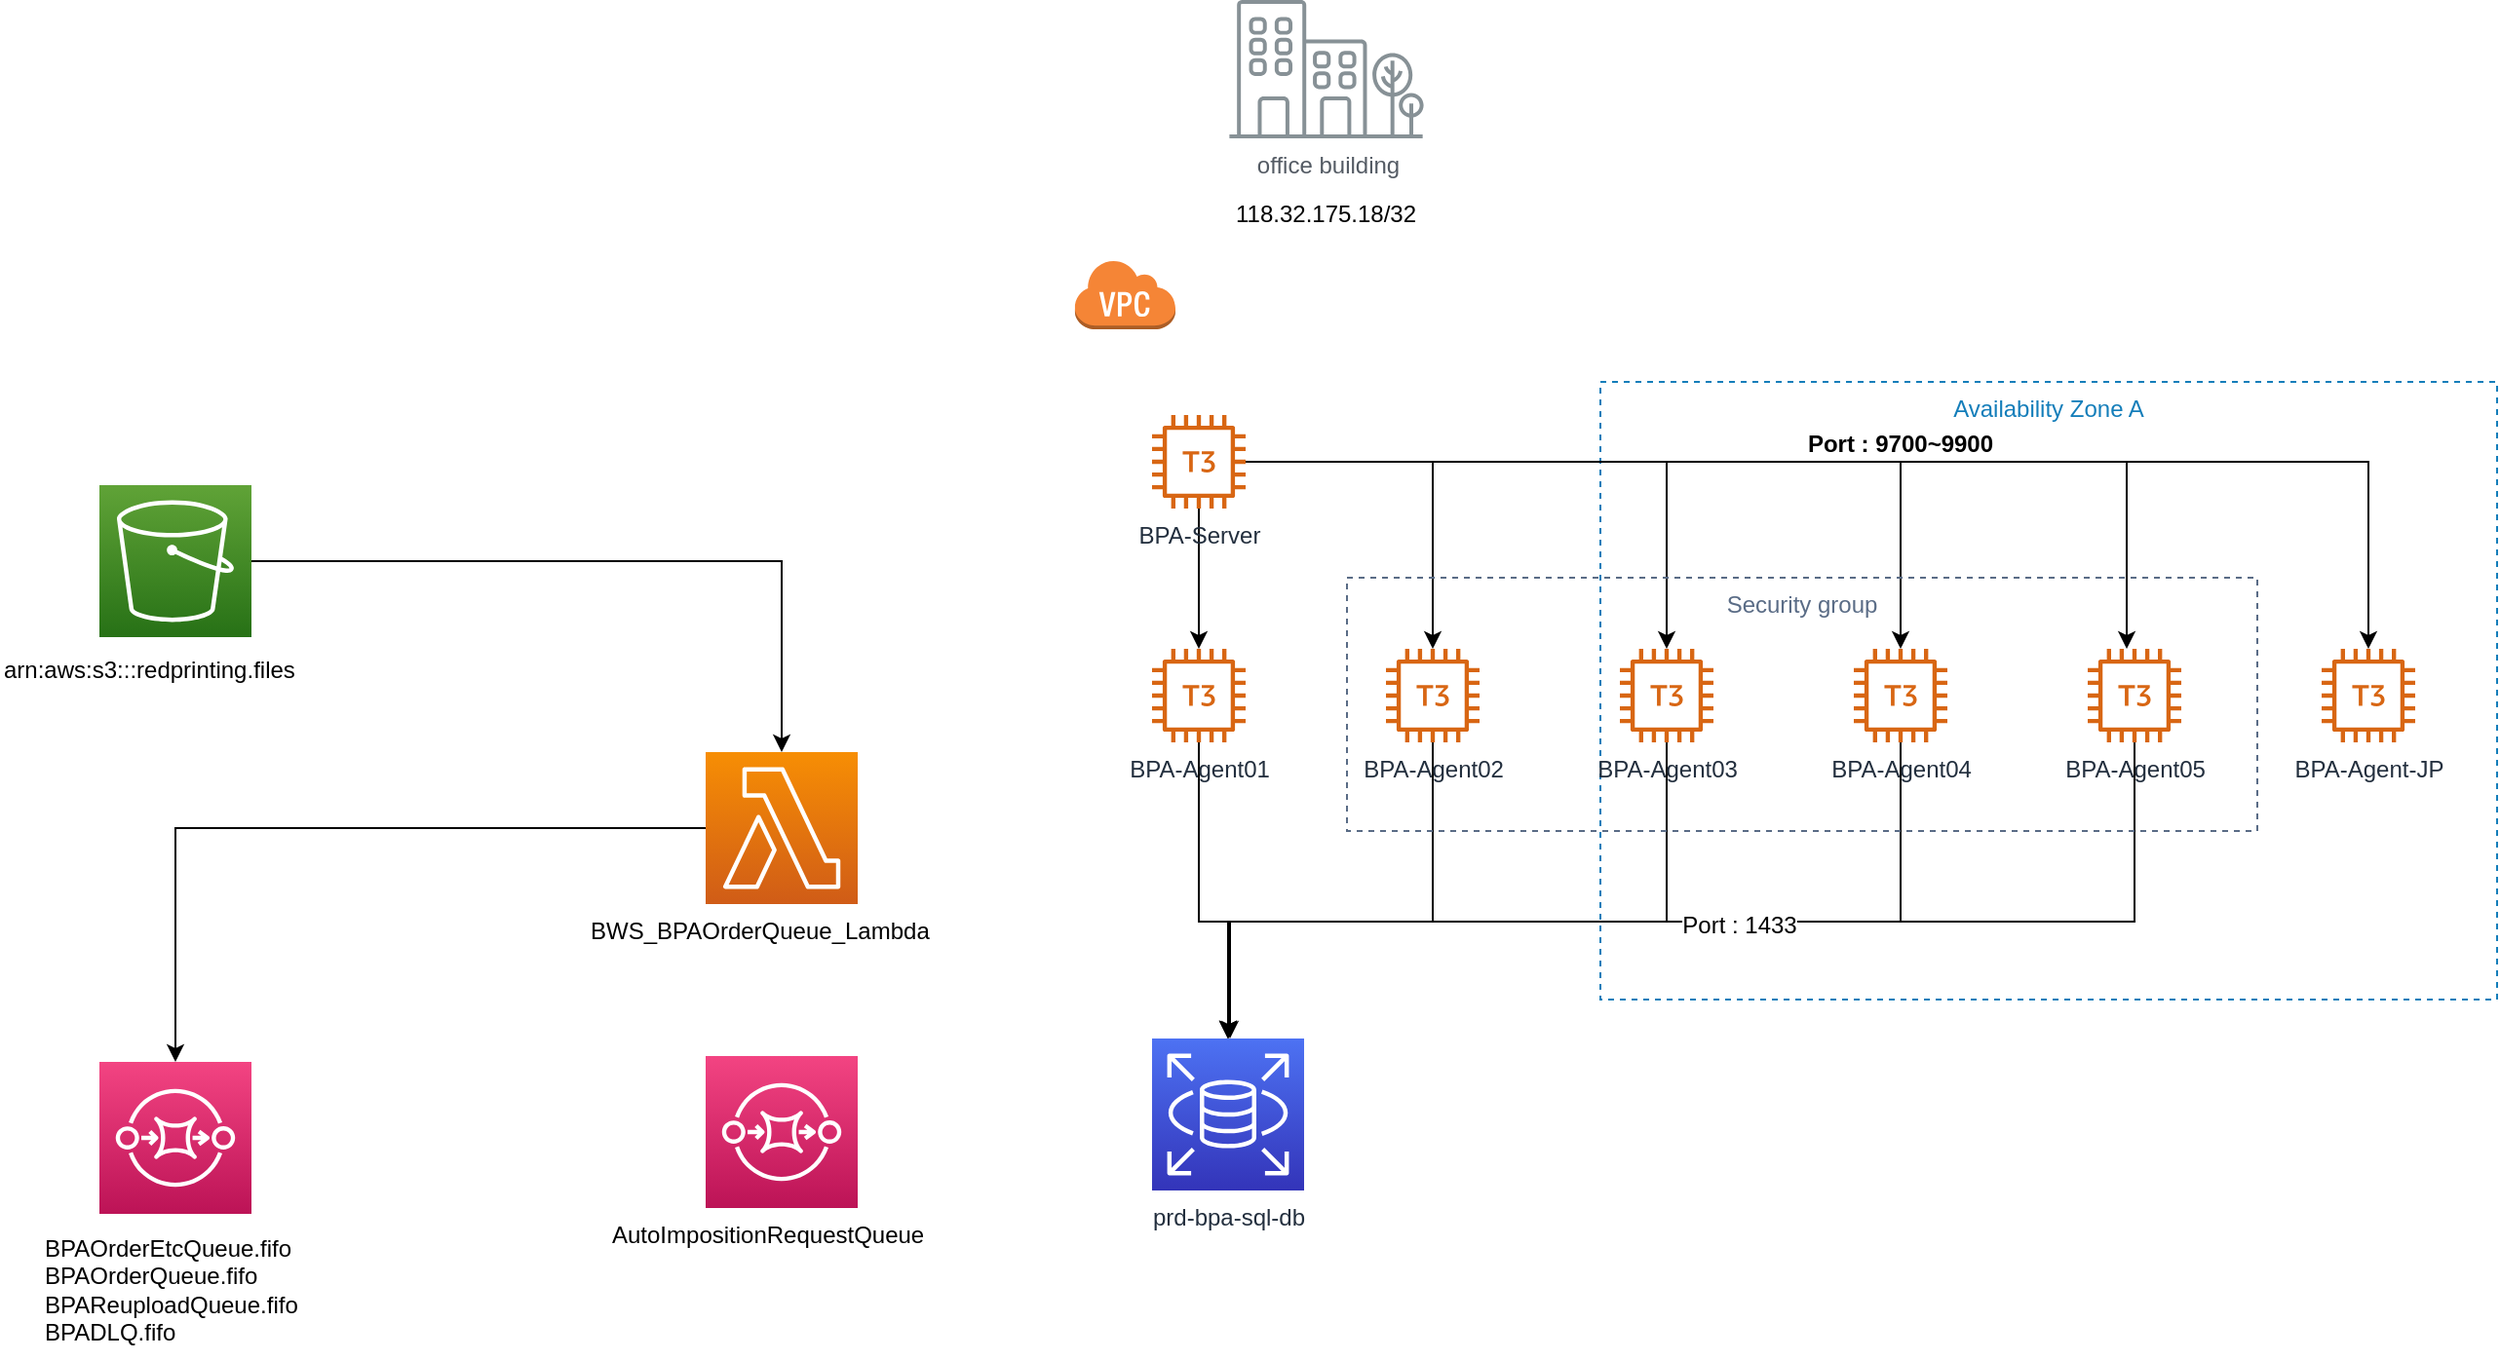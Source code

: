 <mxfile version="10.8.0" type="github"><diagram id="YK1lgMPe6i6BMLwdAHBZ" name="Page-1"><mxGraphModel dx="2691" dy="789" grid="1" gridSize="10" guides="1" tooltips="1" connect="1" arrows="1" fold="1" page="1" pageScale="1" pageWidth="1169" pageHeight="827" math="0" shadow="0"><root><mxCell id="0"/><mxCell id="1" parent="0"/><mxCell id="lW7qOT_dI7OeyImaRsLP-51" value="Availability Zone A" style="fillColor=none;strokeColor=#147EBA;dashed=1;verticalAlign=top;fontStyle=0;fontColor=#147EBA;labelBackgroundColor=none;" parent="1" vertex="1"><mxGeometry x="550" y="223" width="460" height="317" as="geometry"/></mxCell><mxCell id="lW7qOT_dI7OeyImaRsLP-13" value="" style="dashed=0;html=1;shape=mxgraph.aws3.virtual_private_cloud;fillColor=#F58536;gradientColor=none;dashed=0;" parent="1" vertex="1"><mxGeometry x="280" y="160" width="52" height="36" as="geometry"/></mxCell><mxCell id="lW7qOT_dI7OeyImaRsLP-39" style="edgeStyle=orthogonalEdgeStyle;rounded=0;orthogonalLoop=1;jettySize=auto;html=0;fontSize=12;" parent="1" source="lW7qOT_dI7OeyImaRsLP-25" target="lW7qOT_dI7OeyImaRsLP-38" edge="1"><mxGeometry relative="1" as="geometry"><Array as="points"><mxPoint x="344" y="500"/><mxPoint x="359" y="500"/></Array></mxGeometry></mxCell><mxCell id="lW7qOT_dI7OeyImaRsLP-25" value="BPA-Agent01" style="outlineConnect=0;fontColor=#232F3E;gradientColor=none;fillColor=#D86613;strokeColor=none;dashed=0;verticalLabelPosition=bottom;verticalAlign=top;align=center;html=1;fontSize=12;fontStyle=0;aspect=fixed;pointerEvents=1;shape=mxgraph.aws4.t3_instance;labelBackgroundColor=none;" parent="1" vertex="1"><mxGeometry x="320" y="360" width="48" height="48" as="geometry"/></mxCell><mxCell id="lW7qOT_dI7OeyImaRsLP-32" style="edgeStyle=orthogonalEdgeStyle;rounded=0;orthogonalLoop=1;jettySize=auto;html=0;" parent="1" source="lW7qOT_dI7OeyImaRsLP-26" target="lW7qOT_dI7OeyImaRsLP-25" edge="1"><mxGeometry relative="1" as="geometry"/></mxCell><mxCell id="lW7qOT_dI7OeyImaRsLP-33" style="edgeStyle=orthogonalEdgeStyle;rounded=0;orthogonalLoop=1;jettySize=auto;html=0;" parent="1" source="lW7qOT_dI7OeyImaRsLP-26" target="lW7qOT_dI7OeyImaRsLP-27" edge="1"><mxGeometry relative="1" as="geometry"/></mxCell><mxCell id="lW7qOT_dI7OeyImaRsLP-34" style="edgeStyle=orthogonalEdgeStyle;rounded=0;orthogonalLoop=1;jettySize=auto;html=0;" parent="1" source="lW7qOT_dI7OeyImaRsLP-26" target="lW7qOT_dI7OeyImaRsLP-28" edge="1"><mxGeometry relative="1" as="geometry"/></mxCell><mxCell id="lW7qOT_dI7OeyImaRsLP-35" style="edgeStyle=orthogonalEdgeStyle;rounded=0;orthogonalLoop=1;jettySize=auto;html=0;" parent="1" source="lW7qOT_dI7OeyImaRsLP-26" target="lW7qOT_dI7OeyImaRsLP-29" edge="1"><mxGeometry relative="1" as="geometry"/></mxCell><mxCell id="lW7qOT_dI7OeyImaRsLP-36" style="edgeStyle=orthogonalEdgeStyle;rounded=0;orthogonalLoop=1;jettySize=auto;html=0;entryX=0.417;entryY=0;entryDx=0;entryDy=0;entryPerimeter=0;" parent="1" source="lW7qOT_dI7OeyImaRsLP-26" target="lW7qOT_dI7OeyImaRsLP-30" edge="1"><mxGeometry relative="1" as="geometry"/></mxCell><mxCell id="lW7qOT_dI7OeyImaRsLP-37" value="Port : 9700~9900" style="edgeStyle=orthogonalEdgeStyle;rounded=0;orthogonalLoop=1;jettySize=auto;html=0;labelBorderColor=none;fontStyle=1;fontSize=12;verticalAlign=bottom;" parent="1" source="lW7qOT_dI7OeyImaRsLP-26" target="lW7qOT_dI7OeyImaRsLP-31" edge="1"><mxGeometry relative="1" as="geometry"/></mxCell><mxCell id="lW7qOT_dI7OeyImaRsLP-26" value="BPA-Server" style="outlineConnect=0;fontColor=#232F3E;gradientColor=none;fillColor=#D86613;strokeColor=none;dashed=0;verticalLabelPosition=bottom;verticalAlign=top;align=center;html=1;fontSize=12;fontStyle=0;aspect=fixed;pointerEvents=1;shape=mxgraph.aws4.t3_instance;labelBackgroundColor=none;" parent="1" vertex="1"><mxGeometry x="320" y="240" width="48" height="48" as="geometry"/></mxCell><mxCell id="lW7qOT_dI7OeyImaRsLP-40" style="edgeStyle=orthogonalEdgeStyle;rounded=0;orthogonalLoop=1;jettySize=auto;html=0;fontSize=12;" parent="1" source="lW7qOT_dI7OeyImaRsLP-27" target="lW7qOT_dI7OeyImaRsLP-38" edge="1"><mxGeometry relative="1" as="geometry"><Array as="points"><mxPoint x="464" y="500"/><mxPoint x="359" y="500"/></Array></mxGeometry></mxCell><mxCell id="lW7qOT_dI7OeyImaRsLP-27" value="BPA-Agent02" style="outlineConnect=0;fontColor=#232F3E;gradientColor=none;fillColor=#D86613;strokeColor=none;dashed=0;verticalLabelPosition=bottom;verticalAlign=top;align=center;html=1;fontSize=12;fontStyle=0;aspect=fixed;pointerEvents=1;shape=mxgraph.aws4.t3_instance;labelBackgroundColor=none;" parent="1" vertex="1"><mxGeometry x="440" y="360" width="48" height="48" as="geometry"/></mxCell><mxCell id="lW7qOT_dI7OeyImaRsLP-41" style="edgeStyle=orthogonalEdgeStyle;rounded=0;orthogonalLoop=1;jettySize=auto;html=0;fontSize=12;" parent="1" source="lW7qOT_dI7OeyImaRsLP-28" edge="1"><mxGeometry relative="1" as="geometry"><mxPoint x="360" y="560" as="targetPoint"/><Array as="points"><mxPoint x="584" y="500"/><mxPoint x="360" y="500"/></Array></mxGeometry></mxCell><mxCell id="lW7qOT_dI7OeyImaRsLP-28" value="BPA-Agent03" style="outlineConnect=0;fontColor=#232F3E;gradientColor=none;fillColor=#D86613;strokeColor=none;dashed=0;verticalLabelPosition=bottom;verticalAlign=top;align=center;html=1;fontSize=12;fontStyle=0;aspect=fixed;pointerEvents=1;shape=mxgraph.aws4.t3_instance;labelBackgroundColor=none;" parent="1" vertex="1"><mxGeometry x="560" y="360" width="48" height="48" as="geometry"/></mxCell><mxCell id="lW7qOT_dI7OeyImaRsLP-42" style="edgeStyle=orthogonalEdgeStyle;rounded=0;orthogonalLoop=1;jettySize=auto;html=0;fontSize=12;" parent="1" source="lW7qOT_dI7OeyImaRsLP-29" target="lW7qOT_dI7OeyImaRsLP-38" edge="1"><mxGeometry relative="1" as="geometry"><Array as="points"><mxPoint x="704" y="500"/><mxPoint x="359" y="500"/></Array></mxGeometry></mxCell><mxCell id="lW7qOT_dI7OeyImaRsLP-29" value="BPA-Agent04" style="outlineConnect=0;fontColor=#232F3E;gradientColor=none;fillColor=#D86613;strokeColor=none;dashed=0;verticalLabelPosition=bottom;verticalAlign=top;align=center;html=1;fontSize=12;fontStyle=0;aspect=fixed;pointerEvents=1;shape=mxgraph.aws4.t3_instance;labelBackgroundColor=none;" parent="1" vertex="1"><mxGeometry x="680" y="360" width="48" height="48" as="geometry"/></mxCell><mxCell id="lW7qOT_dI7OeyImaRsLP-43" style="edgeStyle=orthogonalEdgeStyle;rounded=0;orthogonalLoop=1;jettySize=auto;html=0;fontSize=12;" parent="1" source="lW7qOT_dI7OeyImaRsLP-30" target="lW7qOT_dI7OeyImaRsLP-38" edge="1"><mxGeometry relative="1" as="geometry"><Array as="points"><mxPoint x="824" y="500"/><mxPoint x="359" y="500"/></Array></mxGeometry></mxCell><mxCell id="lW7qOT_dI7OeyImaRsLP-46" value="Port : 1433" style="text;html=1;resizable=0;points=[];align=center;verticalAlign=middle;labelBackgroundColor=#ffffff;fontSize=12;" parent="lW7qOT_dI7OeyImaRsLP-43" vertex="1" connectable="0"><mxGeometry x="-0.043" y="2" relative="1" as="geometry"><mxPoint as="offset"/></mxGeometry></mxCell><mxCell id="lW7qOT_dI7OeyImaRsLP-30" value="BPA-Agent05" style="outlineConnect=0;fontColor=#232F3E;gradientColor=none;fillColor=#D86613;strokeColor=none;dashed=0;verticalLabelPosition=bottom;verticalAlign=top;align=center;html=1;fontSize=12;fontStyle=0;aspect=fixed;pointerEvents=1;shape=mxgraph.aws4.t3_instance;labelBackgroundColor=none;" parent="1" vertex="1"><mxGeometry x="800" y="360" width="48" height="48" as="geometry"/></mxCell><mxCell id="lW7qOT_dI7OeyImaRsLP-31" value="BPA-Agent-JP" style="outlineConnect=0;fontColor=#232F3E;gradientColor=none;fillColor=#D86613;strokeColor=none;dashed=0;verticalLabelPosition=bottom;verticalAlign=top;align=center;html=1;fontSize=12;fontStyle=0;aspect=fixed;pointerEvents=1;shape=mxgraph.aws4.t3_instance;labelBackgroundColor=none;" parent="1" vertex="1"><mxGeometry x="920" y="360" width="48" height="48" as="geometry"/></mxCell><mxCell id="lW7qOT_dI7OeyImaRsLP-38" value="&lt;span&gt;prd-bpa-sql-db&lt;/span&gt;" style="outlineConnect=0;fontColor=#232F3E;gradientColor=#4D72F3;gradientDirection=north;fillColor=#3334B9;strokeColor=#ffffff;dashed=0;verticalLabelPosition=bottom;verticalAlign=top;align=center;html=1;fontSize=12;fontStyle=0;aspect=fixed;shape=mxgraph.aws4.resourceIcon;resIcon=mxgraph.aws4.rds;labelBackgroundColor=none;" parent="1" vertex="1"><mxGeometry x="320" y="560" width="78" height="78" as="geometry"/></mxCell><mxCell id="lW7qOT_dI7OeyImaRsLP-45" value="Security group" style="fillColor=none;strokeColor=#5A6C86;dashed=1;verticalAlign=top;fontStyle=0;fontColor=#5A6C86;labelBackgroundColor=none;" parent="1" vertex="1"><mxGeometry x="420" y="323.5" width="467" height="130" as="geometry"/></mxCell><mxCell id="lW7qOT_dI7OeyImaRsLP-47" value="118.32.175.18/32" style="text;html=1;fontSize=12;" parent="1" vertex="1"><mxGeometry x="360.5" y="123" width="120" height="30" as="geometry"/></mxCell><mxCell id="-1o1hrm1TtMMUMkNPGv3-5" value="office building" style="outlineConnect=0;gradientColor=none;fontColor=#545B64;strokeColor=none;fillColor=#879196;dashed=0;verticalLabelPosition=bottom;verticalAlign=top;align=center;html=1;fontSize=12;fontStyle=0;aspect=fixed;shape=mxgraph.aws4.illustration_office_building;pointerEvents=1" vertex="1" parent="1"><mxGeometry x="359.5" y="27" width="100" height="71" as="geometry"/></mxCell><mxCell id="-1o1hrm1TtMMUMkNPGv3-19" style="edgeStyle=orthogonalEdgeStyle;rounded=0;orthogonalLoop=1;jettySize=auto;html=1;" edge="1" parent="1" source="-1o1hrm1TtMMUMkNPGv3-6" target="-1o1hrm1TtMMUMkNPGv3-7"><mxGeometry relative="1" as="geometry"/></mxCell><mxCell id="-1o1hrm1TtMMUMkNPGv3-6" value="" style="outlineConnect=0;fontColor=#232F3E;gradientColor=#60A337;gradientDirection=north;fillColor=#277116;strokeColor=#ffffff;dashed=0;verticalLabelPosition=bottom;verticalAlign=top;align=center;html=1;fontSize=12;fontStyle=0;aspect=fixed;shape=mxgraph.aws4.resourceIcon;resIcon=mxgraph.aws4.s3;" vertex="1" parent="1"><mxGeometry x="-220" y="276" width="78" height="78" as="geometry"/></mxCell><mxCell id="-1o1hrm1TtMMUMkNPGv3-20" style="edgeStyle=orthogonalEdgeStyle;rounded=0;orthogonalLoop=1;jettySize=auto;html=1;" edge="1" parent="1" source="-1o1hrm1TtMMUMkNPGv3-7" target="-1o1hrm1TtMMUMkNPGv3-14"><mxGeometry relative="1" as="geometry"/></mxCell><mxCell id="-1o1hrm1TtMMUMkNPGv3-7" value="" style="outlineConnect=0;fontColor=#232F3E;gradientColor=#F78E04;gradientDirection=north;fillColor=#D05C17;strokeColor=#ffffff;dashed=0;verticalLabelPosition=bottom;verticalAlign=top;align=center;html=1;fontSize=12;fontStyle=0;aspect=fixed;shape=mxgraph.aws4.resourceIcon;resIcon=mxgraph.aws4.lambda;" vertex="1" parent="1"><mxGeometry x="91" y="413" width="78" height="78" as="geometry"/></mxCell><mxCell id="-1o1hrm1TtMMUMkNPGv3-9" value="" style="outlineConnect=0;fontColor=#232F3E;gradientColor=#F34482;gradientDirection=north;fillColor=#BC1356;strokeColor=#ffffff;dashed=0;verticalLabelPosition=bottom;verticalAlign=top;align=center;html=1;fontSize=12;fontStyle=0;aspect=fixed;shape=mxgraph.aws4.resourceIcon;resIcon=mxgraph.aws4.sqs;" vertex="1" parent="1"><mxGeometry x="91" y="569" width="78" height="78" as="geometry"/></mxCell><mxCell id="-1o1hrm1TtMMUMkNPGv3-10" value="AutoImpositionRequestQueue" style="text;html=1;" vertex="1" parent="1"><mxGeometry x="41" y="647" width="190" height="30" as="geometry"/></mxCell><mxCell id="-1o1hrm1TtMMUMkNPGv3-11" value="BWS_BPAOrderQueue_Lambda" style="text;html=1;" vertex="1" parent="1"><mxGeometry x="30" y="491" width="200" height="30" as="geometry"/></mxCell><UserObject label="arn:aws:s3:::redprinting.files" link="arn:aws:s3:::redprinting.files" id="-1o1hrm1TtMMUMkNPGv3-12"><mxCell style="text;html=1;" vertex="1" parent="1"><mxGeometry x="-271" y="357" width="180" height="30" as="geometry"/></mxCell></UserObject><mxCell id="-1o1hrm1TtMMUMkNPGv3-14" value="" style="outlineConnect=0;fontColor=#232F3E;gradientColor=#F34482;gradientDirection=north;fillColor=#BC1356;strokeColor=#ffffff;dashed=0;verticalLabelPosition=bottom;verticalAlign=top;align=center;html=1;fontSize=12;fontStyle=0;aspect=fixed;shape=mxgraph.aws4.resourceIcon;resIcon=mxgraph.aws4.sqs;" vertex="1" parent="1"><mxGeometry x="-220" y="572" width="78" height="78" as="geometry"/></mxCell><mxCell id="-1o1hrm1TtMMUMkNPGv3-18" value="&lt;div&gt;BPAOrderEtcQueue.fifo&lt;/div&gt;&lt;div&gt;BPAOrderQueue.fifo&lt;/div&gt;&lt;div&gt;BPAReuploadQueue.fifo&lt;/div&gt;&lt;div&gt;BPADLQ.fifo&lt;/div&gt;" style="text;html=1;" vertex="1" parent="1"><mxGeometry x="-250" y="654" width="150" height="70" as="geometry"/></mxCell></root></mxGraphModel></diagram></mxfile>